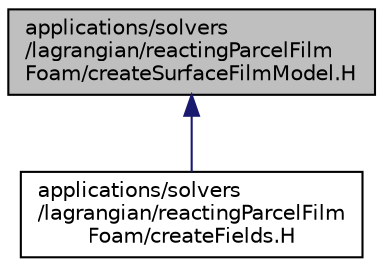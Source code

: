 digraph "applications/solvers/lagrangian/reactingParcelFilmFoam/createSurfaceFilmModel.H"
{
  bgcolor="transparent";
  edge [fontname="Helvetica",fontsize="10",labelfontname="Helvetica",labelfontsize="10"];
  node [fontname="Helvetica",fontsize="10",shape=record];
  Node1 [label="applications/solvers\l/lagrangian/reactingParcelFilm\lFoam/createSurfaceFilmModel.H",height=0.2,width=0.4,color="black", fillcolor="grey75", style="filled", fontcolor="black"];
  Node1 -> Node2 [dir="back",color="midnightblue",fontsize="10",style="solid",fontname="Helvetica"];
  Node2 [label="applications/solvers\l/lagrangian/reactingParcelFilm\lFoam/createFields.H",height=0.2,width=0.4,color="black",URL="$a04622.html"];
}

